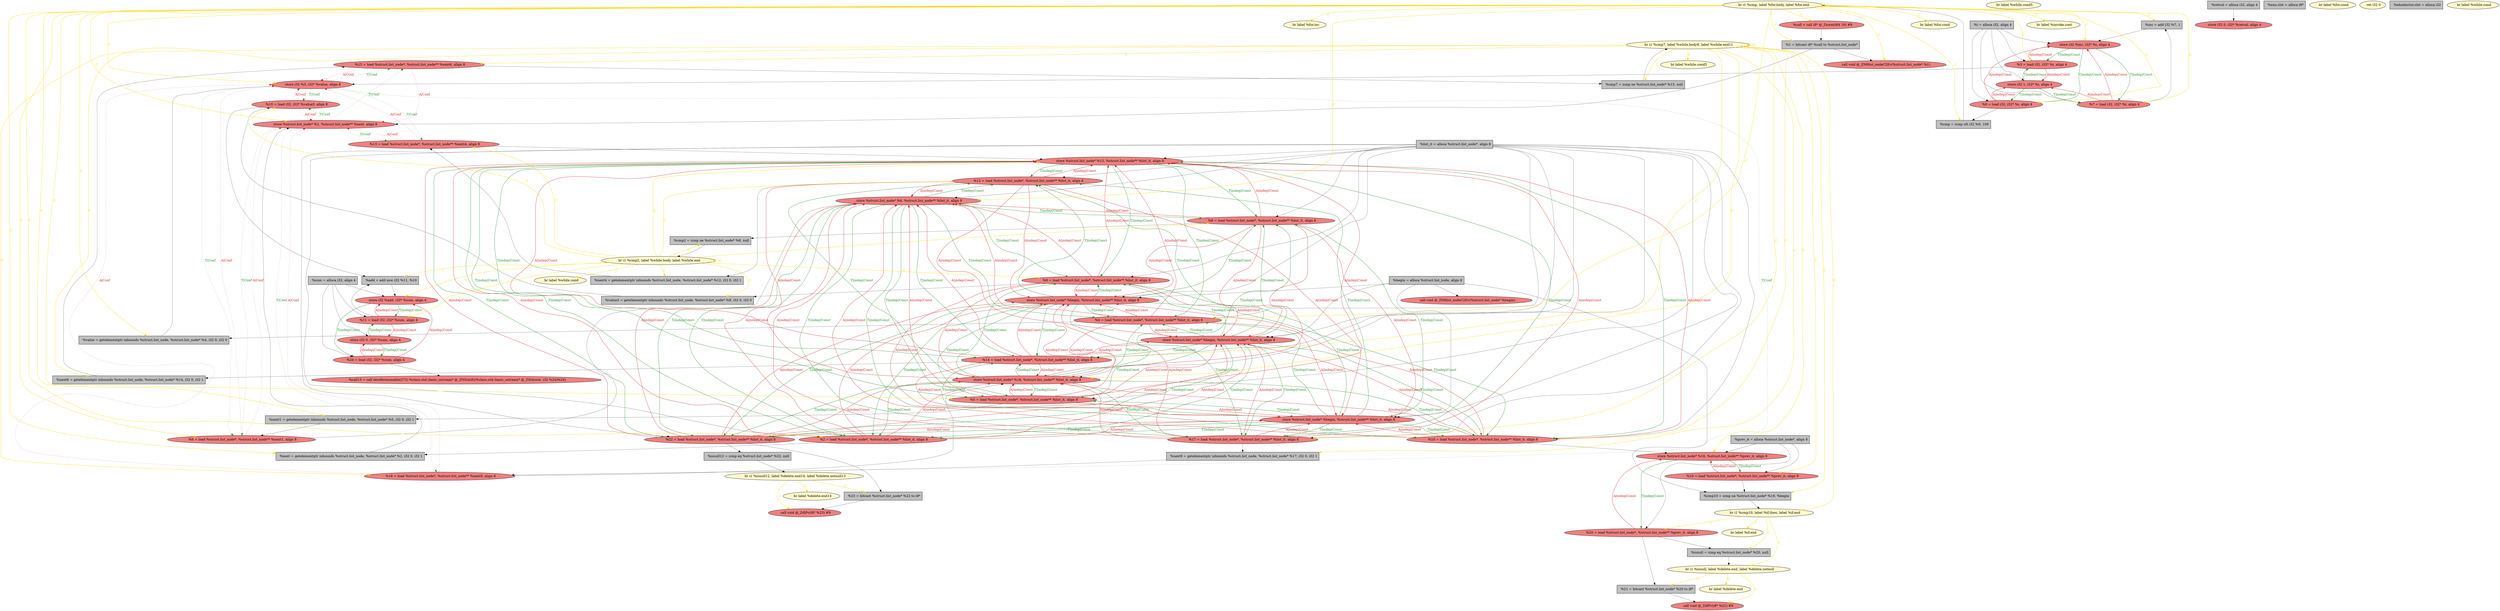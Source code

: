 
digraph G {


node100 [fillcolor=lemonchiffon,label="  br i1 %cmp7, label %while.body8, label %while.end11",shape=ellipse,style=filled ]
node97 [fillcolor=lightcoral,label="  %15 = load %struct.list_node*, %struct.list_node** %next6, align 8",shape=ellipse,style=filled ]
node99 [fillcolor=lightcoral,label="  %11 = load i32, i32* %sum, align 4",shape=ellipse,style=filled ]
node96 [fillcolor=lemonchiffon,label="  br label %delete.end",shape=ellipse,style=filled ]
node95 [fillcolor=lemonchiffon,label="  br label %while.cond5",shape=ellipse,style=filled ]
node93 [fillcolor=lightcoral,label="  store %struct.list_node* %16, %struct.list_node** %prev_it, align 8",shape=ellipse,style=filled ]
node46 [fillcolor=lightcoral,label="  %call = call i8* @_Znwm(i64 16) #8",shape=ellipse,style=filled ]
node34 [fillcolor=grey,label="  %value = getelementptr inbounds %struct.list_node, %struct.list_node* %4, i32 0, i32 0",shape=rectangle,style=filled ]
node56 [fillcolor=lightcoral,label="  %6 = load %struct.list_node*, %struct.list_node** %next1, align 8",shape=ellipse,style=filled ]
node42 [fillcolor=lightcoral,label="  store %struct.list_node* %6, %struct.list_node** %list_it, align 8",shape=ellipse,style=filled ]
node32 [fillcolor=grey,label="  %retval = alloca i32, align 4",shape=rectangle,style=filled ]
node68 [fillcolor=lightcoral,label="  call void @_ZN9list_nodeC2Ev(%struct.list_node* %begin)",shape=ellipse,style=filled ]
node38 [fillcolor=grey,label="  %1 = bitcast i8* %call to %struct.list_node*",shape=rectangle,style=filled ]
node33 [fillcolor=grey,label="  %21 = bitcast %struct.list_node* %20 to i8*",shape=rectangle,style=filled ]
node53 [fillcolor=grey,label="  %23 = bitcast %struct.list_node* %22 to i8*",shape=rectangle,style=filled ]
node43 [fillcolor=lightcoral,label="  store %struct.list_node* %18, %struct.list_node** %list_it, align 8",shape=ellipse,style=filled ]
node40 [fillcolor=lightcoral,label="  %18 = load %struct.list_node*, %struct.list_node** %next9, align 8",shape=ellipse,style=filled ]
node41 [fillcolor=lightcoral,label="  %12 = load %struct.list_node*, %struct.list_node** %list_it, align 8",shape=ellipse,style=filled ]
node62 [fillcolor=grey,label="  %list_it = alloca %struct.list_node*, align 8",shape=rectangle,style=filled ]
node50 [fillcolor=lemonchiffon,label="  br label %delete.end14",shape=ellipse,style=filled ]
node22 [fillcolor=grey,label="  %inc = add i32 %7, 1",shape=rectangle,style=filled ]
node57 [fillcolor=lemonchiffon,label="  br label %for.inc",shape=ellipse,style=filled ]
node24 [fillcolor=grey,label="  %exn.slot = alloca i8*",shape=rectangle,style=filled ]
node18 [fillcolor=grey,label="  %isnull = icmp eq %struct.list_node* %20, null",shape=rectangle,style=filled ]
node39 [fillcolor=lemonchiffon,label="  br label %if.end",shape=ellipse,style=filled ]
node45 [fillcolor=lightcoral,label="  store i32 %3, i32* %value, align 8",shape=ellipse,style=filled ]
node31 [fillcolor=grey,label="  %i = alloca i32, align 4",shape=rectangle,style=filled ]
node17 [fillcolor=lemonchiffon,label="  br i1 %isnull, label %delete.end, label %delete.notnull",shape=ellipse,style=filled ]
node72 [fillcolor=lemonchiffon,label="  br label %for.cond",shape=ellipse,style=filled ]
node92 [fillcolor=lightcoral,label="  store %struct.list_node* %begin, %struct.list_node** %list_it, align 8",shape=ellipse,style=filled ]
node70 [fillcolor=lightcoral,label="  store i32 %add, i32* %sum, align 4",shape=ellipse,style=filled ]
node36 [fillcolor=grey,label="  %cmp = icmp ult i32 %0, 100",shape=rectangle,style=filled ]
node52 [fillcolor=lemonchiffon,label="  ret i32 0",shape=ellipse,style=filled ]
node20 [fillcolor=grey,label="  %next9 = getelementptr inbounds %struct.list_node, %struct.list_node* %17, i32 0, i32 1",shape=rectangle,style=filled ]
node26 [fillcolor=grey,label="  %prev_it = alloca %struct.list_node*, align 8",shape=rectangle,style=filled ]
node29 [fillcolor=lightcoral,label="  %3 = load i32, i32* %i, align 4",shape=ellipse,style=filled ]
node35 [fillcolor=grey,label="  %ehselector.slot = alloca i32",shape=rectangle,style=filled ]
node49 [fillcolor=grey,label="  %next1 = getelementptr inbounds %struct.list_node, %struct.list_node* %5, i32 0, i32 1",shape=rectangle,style=filled ]
node64 [fillcolor=lightcoral,label="  call void @_ZdlPv(i8* %21) #9",shape=ellipse,style=filled ]
node73 [fillcolor=lightcoral,label="  store i32 1, i32* %i, align 4",shape=ellipse,style=filled ]
node89 [fillcolor=lightcoral,label="  %13 = load %struct.list_node*, %struct.list_node** %next4, align 8",shape=ellipse,style=filled ]
node15 [fillcolor=lemonchiffon,label="  br label %while.cond5",shape=ellipse,style=filled ]
node16 [fillcolor=grey,label="  %isnull12 = icmp eq %struct.list_node* %22, null",shape=rectangle,style=filled ]
node27 [fillcolor=lightcoral,label="  store %struct.list_node* %begin, %struct.list_node** %list_it, align 8",shape=ellipse,style=filled ]
node28 [fillcolor=lightcoral,label="  %7 = load i32, i32* %i, align 4",shape=ellipse,style=filled ]
node30 [fillcolor=grey,label="  %next6 = getelementptr inbounds %struct.list_node, %struct.list_node* %14, i32 0, i32 1",shape=rectangle,style=filled ]
node37 [fillcolor=grey,label="  %value3 = getelementptr inbounds %struct.list_node, %struct.list_node* %9, i32 0, i32 0",shape=rectangle,style=filled ]
node51 [fillcolor=lightcoral,label="  store %struct.list_node* %1, %struct.list_node** %next, align 8",shape=ellipse,style=filled ]
node47 [fillcolor=lightcoral,label="  call void @_ZN9list_nodeC2Ev(%struct.list_node* %1)",shape=ellipse,style=filled ]
node91 [fillcolor=lightcoral,label="  store %struct.list_node* %13, %struct.list_node** %list_it, align 8",shape=ellipse,style=filled ]
node85 [fillcolor=lightcoral,label="  %call15 = call dereferenceable(272) %class.std::basic_ostream* @_ZNSolsEi(%class.std::basic_ostream* @_ZSt4cout, i32 %24)%24)",shape=ellipse,style=filled ]
node55 [fillcolor=lightcoral,label="  call void @_ZdlPv(i8* %23) #9",shape=ellipse,style=filled ]
node58 [fillcolor=lightcoral,label="  %9 = load %struct.list_node*, %struct.list_node** %list_it, align 8",shape=ellipse,style=filled ]
node59 [fillcolor=lemonchiffon,label="  br label %for.cond",shape=ellipse,style=filled ]
node60 [fillcolor=lemonchiffon,label="  br i1 %cmp2, label %while.body, label %while.end",shape=ellipse,style=filled ]
node19 [fillcolor=lightcoral,label="  %24 = load i32, i32* %sum, align 4",shape=ellipse,style=filled ]
node63 [fillcolor=lightcoral,label="  %20 = load %struct.list_node*, %struct.list_node** %prev_it, align 8",shape=ellipse,style=filled ]
node76 [fillcolor=lemonchiffon,label="  br label %while.cond",shape=ellipse,style=filled ]
node65 [fillcolor=grey,label="  %begin = alloca %struct.list_node, align 8",shape=rectangle,style=filled ]
node44 [fillcolor=grey,label="  %next = getelementptr inbounds %struct.list_node, %struct.list_node* %2, i32 0, i32 1",shape=rectangle,style=filled ]
node66 [fillcolor=lightcoral,label="  store %struct.list_node* %begin, %struct.list_node** %list_it, align 8",shape=ellipse,style=filled ]
node21 [fillcolor=grey,label="  %cmp10 = icmp ne %struct.list_node* %19, %begin",shape=rectangle,style=filled ]
node25 [fillcolor=lightcoral,label="  store i32 %inc, i32* %i, align 4",shape=ellipse,style=filled ]
node69 [fillcolor=lightcoral,label="  %0 = load i32, i32* %i, align 4",shape=ellipse,style=filled ]
node94 [fillcolor=lemonchiffon,label="  br label %invoke.cont",shape=ellipse,style=filled ]
node81 [fillcolor=lemonchiffon,label="  br i1 %cmp10, label %if.then, label %if.end",shape=ellipse,style=filled ]
node98 [fillcolor=grey,label="  %cmp7 = icmp ne %struct.list_node* %15, null",shape=rectangle,style=filled ]
node71 [fillcolor=lightcoral,label="  store i32 0, i32* %retval, align 4",shape=ellipse,style=filled ]
node61 [fillcolor=grey,label="  %sum = alloca i32, align 4",shape=rectangle,style=filled ]
node74 [fillcolor=lightcoral,label="  %2 = load %struct.list_node*, %struct.list_node** %list_it, align 8",shape=ellipse,style=filled ]
node75 [fillcolor=lightcoral,label="  %22 = load %struct.list_node*, %struct.list_node** %list_it, align 8",shape=ellipse,style=filled ]
node86 [fillcolor=grey,label="  %cmp2 = icmp ne %struct.list_node* %8, null",shape=rectangle,style=filled ]
node90 [fillcolor=lightcoral,label="  %10 = load i32, i32* %value3, align 8",shape=ellipse,style=filled ]
node77 [fillcolor=lemonchiffon,label="  br label %while.cond",shape=ellipse,style=filled ]
node78 [fillcolor=lightcoral,label="  %17 = load %struct.list_node*, %struct.list_node** %list_it, align 8",shape=ellipse,style=filled ]
node54 [fillcolor=lightcoral,label="  %16 = load %struct.list_node*, %struct.list_node** %list_it, align 8",shape=ellipse,style=filled ]
node79 [fillcolor=lemonchiffon,label="  br i1 %cmp, label %for.body, label %for.end",shape=ellipse,style=filled ]
node67 [fillcolor=lightcoral,label="  %5 = load %struct.list_node*, %struct.list_node** %list_it, align 8",shape=ellipse,style=filled ]
node80 [fillcolor=lightcoral,label="  store i32 0, i32* %sum, align 4",shape=ellipse,style=filled ]
node82 [fillcolor=lightcoral,label="  %14 = load %struct.list_node*, %struct.list_node** %list_it, align 8",shape=ellipse,style=filled ]
node23 [fillcolor=lightcoral,label="  %19 = load %struct.list_node*, %struct.list_node** %prev_it, align 8",shape=ellipse,style=filled ]
node83 [fillcolor=lightcoral,label="  %4 = load %struct.list_node*, %struct.list_node** %list_it, align 8",shape=ellipse,style=filled ]
node84 [fillcolor=lightcoral,label="  %8 = load %struct.list_node*, %struct.list_node** %list_it, align 8",shape=ellipse,style=filled ]
node87 [fillcolor=grey,label="  %next4 = getelementptr inbounds %struct.list_node, %struct.list_node* %12, i32 0, i32 1",shape=rectangle,style=filled ]
node48 [fillcolor=lemonchiffon,label="  br i1 %isnull12, label %delete.end14, label %delete.notnull13",shape=ellipse,style=filled ]
node88 [fillcolor=grey,label="  %add = add nsw i32 %11, %10",shape=rectangle,style=filled ]

node75->node91 [style=solid,color=firebrick3,label="A|indep|Const",penwidth=1.0,fontcolor=firebrick3 ]
node25->node69 [style=solid,color=forestgreen,label="T|indep|Const",penwidth=1.0,fontcolor=forestgreen ]
node100->node82 [style=solid,color=gold,label="C",penwidth=1.0,fontcolor=gold ]
node27->node41 [style=solid,color=forestgreen,label="T|indep|Const",penwidth=1.0,fontcolor=forestgreen ]
node41->node27 [style=solid,color=firebrick3,label="A|indep|Const",penwidth=1.0,fontcolor=firebrick3 ]
node89->node45 [style=dotted,color=firebrick3,label="A|Conf",penwidth=1.0,fontcolor=firebrick3 ]
node91->node83 [style=solid,color=forestgreen,label="T|indep|Const",penwidth=1.0,fontcolor=forestgreen ]
node43->node84 [style=solid,color=forestgreen,label="T|indep|Const",penwidth=1.0,fontcolor=forestgreen ]
node74->node91 [style=solid,color=firebrick3,label="A|indep|Const",penwidth=1.0,fontcolor=firebrick3 ]
node73->node29 [style=solid,color=forestgreen,label="T|indep|Const",penwidth=1.0,fontcolor=forestgreen ]
node51->node89 [style=dotted,color=forestgreen,label="T|Conf",penwidth=1.0,fontcolor=forestgreen ]
node84->node91 [style=solid,color=firebrick3,label="A|indep|Const",penwidth=1.0,fontcolor=firebrick3 ]
node25->node29 [style=solid,color=forestgreen,label="T|indep|Const",penwidth=1.0,fontcolor=forestgreen ]
node83->node43 [style=solid,color=firebrick3,label="A|indep|Const",penwidth=1.0,fontcolor=firebrick3 ]
node27->node58 [style=solid,color=forestgreen,label="T|indep|Const",penwidth=1.0,fontcolor=forestgreen ]
node84->node92 [style=solid,color=firebrick3,label="A|indep|Const",penwidth=1.0,fontcolor=firebrick3 ]
node99->node70 [style=solid,color=firebrick3,label="A|indep|Const",penwidth=1.0,fontcolor=firebrick3 ]
node19->node70 [style=solid,color=firebrick3,label="A|indep|Const",penwidth=1.0,fontcolor=firebrick3 ]
node91->node54 [style=solid,color=forestgreen,label="T|indep|Const",penwidth=1.0,fontcolor=forestgreen ]
node92->node54 [style=solid,color=forestgreen,label="T|indep|Const",penwidth=1.0,fontcolor=forestgreen ]
node92->node83 [style=solid,color=forestgreen,label="T|indep|Const",penwidth=1.0,fontcolor=forestgreen ]
node83->node92 [style=solid,color=firebrick3,label="A|indep|Const",penwidth=1.0,fontcolor=firebrick3 ]
node90->node51 [style=dotted,color=firebrick3,label="A|Conf",penwidth=1.0,fontcolor=firebrick3 ]
node67->node27 [style=solid,color=firebrick3,label="A|indep|Const",penwidth=1.0,fontcolor=firebrick3 ]
node26->node63 [style=solid,color=black,label="",penwidth=0.5,fontcolor=black ]
node75->node27 [style=solid,color=firebrick3,label="A|indep|Const",penwidth=1.0,fontcolor=firebrick3 ]
node27->node75 [style=solid,color=forestgreen,label="T|indep|Const",penwidth=1.0,fontcolor=forestgreen ]
node83->node27 [style=solid,color=firebrick3,label="A|indep|Const",penwidth=1.0,fontcolor=firebrick3 ]
node28->node73 [style=solid,color=firebrick3,label="A|indep|Const",penwidth=1.0,fontcolor=firebrick3 ]
node74->node44 [style=solid,color=black,label="",penwidth=0.5,fontcolor=black ]
node21->node81 [style=solid,color=black,label="",penwidth=0.5,fontcolor=black ]
node49->node56 [style=solid,color=black,label="",penwidth=0.5,fontcolor=black ]
node54->node93 [style=solid,color=black,label="",penwidth=0.5,fontcolor=black ]
node62->node92 [style=solid,color=black,label="",penwidth=0.5,fontcolor=black ]
node92->node84 [style=solid,color=forestgreen,label="T|indep|Const",penwidth=1.0,fontcolor=forestgreen ]
node58->node37 [style=solid,color=black,label="",penwidth=0.5,fontcolor=black ]
node30->node97 [style=solid,color=black,label="",penwidth=0.5,fontcolor=black ]
node84->node27 [style=solid,color=firebrick3,label="A|indep|Const",penwidth=1.0,fontcolor=firebrick3 ]
node27->node84 [style=solid,color=forestgreen,label="T|indep|Const",penwidth=1.0,fontcolor=forestgreen ]
node19->node85 [style=solid,color=black,label="",penwidth=0.5,fontcolor=black ]
node42->node54 [style=solid,color=forestgreen,label="T|indep|Const",penwidth=1.0,fontcolor=forestgreen ]
node91->node82 [style=solid,color=forestgreen,label="T|indep|Const",penwidth=1.0,fontcolor=forestgreen ]
node92->node58 [style=solid,color=forestgreen,label="T|indep|Const",penwidth=1.0,fontcolor=forestgreen ]
node66->node75 [style=solid,color=forestgreen,label="T|indep|Const",penwidth=1.0,fontcolor=forestgreen ]
node75->node66 [style=solid,color=firebrick3,label="A|indep|Const",penwidth=1.0,fontcolor=firebrick3 ]
node82->node42 [style=solid,color=firebrick3,label="A|indep|Const",penwidth=1.0,fontcolor=firebrick3 ]
node42->node82 [style=solid,color=forestgreen,label="T|indep|Const",penwidth=1.0,fontcolor=forestgreen ]
node16->node48 [style=solid,color=black,label="",penwidth=0.5,fontcolor=black ]
node62->node84 [style=solid,color=black,label="",penwidth=0.5,fontcolor=black ]
node82->node30 [style=solid,color=black,label="",penwidth=0.5,fontcolor=black ]
node65->node92 [style=solid,color=black,label="",penwidth=0.5,fontcolor=black ]
node78->node27 [style=solid,color=firebrick3,label="A|indep|Const",penwidth=1.0,fontcolor=firebrick3 ]
node27->node78 [style=solid,color=forestgreen,label="T|indep|Const",penwidth=1.0,fontcolor=forestgreen ]
node46->node38 [style=solid,color=black,label="",penwidth=0.5,fontcolor=black ]
node44->node51 [style=solid,color=black,label="",penwidth=0.5,fontcolor=black ]
node28->node25 [style=solid,color=firebrick3,label="A|indep|Const",penwidth=1.0,fontcolor=firebrick3 ]
node89->node51 [style=dotted,color=firebrick3,label="A|Conf",penwidth=1.0,fontcolor=firebrick3 ]
node25->node28 [style=solid,color=forestgreen,label="T|indep|Const",penwidth=1.0,fontcolor=forestgreen ]
node78->node20 [style=solid,color=black,label="",penwidth=0.5,fontcolor=black ]
node87->node89 [style=solid,color=black,label="",penwidth=0.5,fontcolor=black ]
node48->node53 [style=solid,color=gold,label="C",penwidth=1.0,fontcolor=gold ]
node89->node91 [style=solid,color=black,label="",penwidth=0.5,fontcolor=black ]
node27->node74 [style=solid,color=forestgreen,label="T|indep|Const",penwidth=1.0,fontcolor=forestgreen ]
node100->node93 [style=solid,color=gold,label="C",penwidth=1.0,fontcolor=gold ]
node100->node97 [style=solid,color=gold,label="C",penwidth=1.0,fontcolor=gold ]
node54->node43 [style=solid,color=firebrick3,label="A|indep|Const",penwidth=1.0,fontcolor=firebrick3 ]
node43->node54 [style=solid,color=forestgreen,label="T|indep|Const",penwidth=1.0,fontcolor=forestgreen ]
node28->node22 [style=solid,color=black,label="",penwidth=0.5,fontcolor=black ]
node20->node40 [style=solid,color=black,label="",penwidth=0.5,fontcolor=black ]
node99->node88 [style=solid,color=black,label="",penwidth=0.5,fontcolor=black ]
node27->node54 [style=solid,color=forestgreen,label="T|indep|Const",penwidth=1.0,fontcolor=forestgreen ]
node54->node27 [style=solid,color=firebrick3,label="A|indep|Const",penwidth=1.0,fontcolor=firebrick3 ]
node91->node78 [style=solid,color=forestgreen,label="T|indep|Const",penwidth=1.0,fontcolor=forestgreen ]
node62->node54 [style=solid,color=black,label="",penwidth=0.5,fontcolor=black ]
node75->node16 [style=solid,color=black,label="",penwidth=0.5,fontcolor=black ]
node43->node83 [style=solid,color=forestgreen,label="T|indep|Const",penwidth=1.0,fontcolor=forestgreen ]
node40->node51 [style=dotted,color=firebrick3,label="A|Conf",penwidth=1.0,fontcolor=firebrick3 ]
node56->node51 [style=dotted,color=firebrick3,label="A|Conf",penwidth=1.0,fontcolor=firebrick3 ]
node18->node17 [style=solid,color=black,label="",penwidth=0.5,fontcolor=black ]
node83->node34 [style=solid,color=black,label="",penwidth=0.5,fontcolor=black ]
node79->node94 [style=solid,color=gold,label="C",penwidth=1.0,fontcolor=gold ]
node62->node43 [style=solid,color=black,label="",penwidth=0.5,fontcolor=black ]
node38->node51 [style=solid,color=black,label="",penwidth=0.5,fontcolor=black ]
node60->node86 [style=solid,color=gold,label="C",penwidth=1.0,fontcolor=gold ]
node27->node82 [style=solid,color=forestgreen,label="T|indep|Const",penwidth=1.0,fontcolor=forestgreen ]
node82->node27 [style=solid,color=firebrick3,label="A|indep|Const",penwidth=1.0,fontcolor=firebrick3 ]
node83->node42 [style=solid,color=firebrick3,label="A|indep|Const",penwidth=1.0,fontcolor=firebrick3 ]
node67->node66 [style=solid,color=firebrick3,label="A|indep|Const",penwidth=1.0,fontcolor=firebrick3 ]
node91->node67 [style=solid,color=forestgreen,label="T|indep|Const",penwidth=1.0,fontcolor=forestgreen ]
node17->node96 [style=solid,color=gold,label="C",penwidth=1.0,fontcolor=gold ]
node100->node40 [style=solid,color=gold,label="C",penwidth=1.0,fontcolor=gold ]
node67->node91 [style=solid,color=firebrick3,label="A|indep|Const",penwidth=1.0,fontcolor=firebrick3 ]
node26->node93 [style=solid,color=black,label="",penwidth=0.5,fontcolor=black ]
node40->node45 [style=dotted,color=firebrick3,label="A|Conf",penwidth=1.0,fontcolor=firebrick3 ]
node78->node66 [style=solid,color=firebrick3,label="A|indep|Const",penwidth=1.0,fontcolor=firebrick3 ]
node66->node78 [style=solid,color=forestgreen,label="T|indep|Const",penwidth=1.0,fontcolor=forestgreen ]
node67->node49 [style=solid,color=black,label="",penwidth=0.5,fontcolor=black ]
node63->node93 [style=solid,color=firebrick3,label="A|indep|Const",penwidth=1.0,fontcolor=firebrick3 ]
node60->node99 [style=solid,color=gold,label="C",penwidth=1.0,fontcolor=gold ]
node81->node17 [style=solid,color=gold,label="C",penwidth=1.0,fontcolor=gold ]
node73->node69 [style=solid,color=forestgreen,label="T|indep|Const",penwidth=1.0,fontcolor=forestgreen ]
node54->node66 [style=solid,color=firebrick3,label="A|indep|Const",penwidth=1.0,fontcolor=firebrick3 ]
node37->node90 [style=solid,color=black,label="",penwidth=0.5,fontcolor=black ]
node17->node33 [style=solid,color=gold,label="C",penwidth=1.0,fontcolor=gold ]
node66->node54 [style=solid,color=forestgreen,label="T|indep|Const",penwidth=1.0,fontcolor=forestgreen ]
node60->node84 [style=solid,color=gold,label="C",penwidth=1.0,fontcolor=gold ]
node99->node80 [style=solid,color=firebrick3,label="A|indep|Const",penwidth=1.0,fontcolor=firebrick3 ]
node100->node15 [style=solid,color=gold,label="C",penwidth=1.0,fontcolor=gold ]
node79->node25 [style=solid,color=gold,label="C",penwidth=1.0,fontcolor=gold ]
node79->node47 [style=solid,color=gold,label="C",penwidth=1.0,fontcolor=gold ]
node84->node86 [style=solid,color=black,label="",penwidth=0.5,fontcolor=black ]
node58->node43 [style=solid,color=firebrick3,label="A|indep|Const",penwidth=1.0,fontcolor=firebrick3 ]
node62->node27 [style=solid,color=black,label="",penwidth=0.5,fontcolor=black ]
node66->node74 [style=solid,color=forestgreen,label="T|indep|Const",penwidth=1.0,fontcolor=forestgreen ]
node69->node36 [style=solid,color=black,label="",penwidth=0.5,fontcolor=black ]
node41->node91 [style=solid,color=firebrick3,label="A|indep|Const",penwidth=1.0,fontcolor=firebrick3 ]
node60->node58 [style=solid,color=gold,label="C",penwidth=1.0,fontcolor=gold ]
node56->node42 [style=solid,color=black,label="",penwidth=0.5,fontcolor=black ]
node80->node99 [style=solid,color=forestgreen,label="T|indep|Const",penwidth=1.0,fontcolor=forestgreen ]
node42->node58 [style=solid,color=forestgreen,label="T|indep|Const",penwidth=1.0,fontcolor=forestgreen ]
node58->node66 [style=solid,color=firebrick3,label="A|indep|Const",penwidth=1.0,fontcolor=firebrick3 ]
node82->node66 [style=solid,color=firebrick3,label="A|indep|Const",penwidth=1.0,fontcolor=firebrick3 ]
node19->node80 [style=solid,color=firebrick3,label="A|indep|Const",penwidth=1.0,fontcolor=firebrick3 ]
node65->node66 [style=solid,color=black,label="",penwidth=0.5,fontcolor=black ]
node92->node41 [style=solid,color=forestgreen,label="T|indep|Const",penwidth=1.0,fontcolor=forestgreen ]
node41->node87 [style=solid,color=black,label="",penwidth=0.5,fontcolor=black ]
node48->node55 [style=solid,color=gold,label="C",penwidth=1.0,fontcolor=gold ]
node70->node99 [style=solid,color=forestgreen,label="T|indep|Const",penwidth=1.0,fontcolor=forestgreen ]
node100->node78 [style=solid,color=gold,label="C",penwidth=1.0,fontcolor=gold ]
node79->node59 [style=solid,color=gold,label="C",penwidth=1.0,fontcolor=gold ]
node22->node25 [style=solid,color=black,label="",penwidth=0.5,fontcolor=black ]
node79->node57 [style=solid,color=gold,label="C",penwidth=1.0,fontcolor=gold ]
node60->node60 [style=solid,color=gold,label="C",penwidth=1.0,fontcolor=gold ]
node81->node18 [style=solid,color=gold,label="C",penwidth=1.0,fontcolor=gold ]
node51->node56 [style=dotted,color=forestgreen,label="T|Conf",penwidth=1.0,fontcolor=forestgreen ]
node82->node43 [style=solid,color=firebrick3,label="A|indep|Const",penwidth=1.0,fontcolor=firebrick3 ]
node100->node23 [style=solid,color=gold,label="C",penwidth=1.0,fontcolor=gold ]
node60->node89 [style=solid,color=gold,label="C",penwidth=1.0,fontcolor=gold ]
node54->node42 [style=solid,color=firebrick3,label="A|indep|Const",penwidth=1.0,fontcolor=firebrick3 ]
node79->node28 [style=solid,color=gold,label="C",penwidth=1.0,fontcolor=gold ]
node79->node79 [style=solid,color=gold,label="C",penwidth=1.0,fontcolor=gold ]
node40->node43 [style=solid,color=black,label="",penwidth=0.5,fontcolor=black ]
node79->node42 [style=solid,color=gold,label="C",penwidth=1.0,fontcolor=gold ]
node17->node64 [style=solid,color=gold,label="C",penwidth=1.0,fontcolor=gold ]
node31->node29 [style=solid,color=black,label="",penwidth=0.5,fontcolor=black ]
node43->node58 [style=solid,color=forestgreen,label="T|indep|Const",penwidth=1.0,fontcolor=forestgreen ]
node84->node43 [style=solid,color=firebrick3,label="A|indep|Const",penwidth=1.0,fontcolor=firebrick3 ]
node79->node34 [style=solid,color=gold,label="C",penwidth=1.0,fontcolor=gold ]
node79->node29 [style=solid,color=gold,label="C",penwidth=1.0,fontcolor=gold ]
node29->node45 [style=solid,color=black,label="",penwidth=0.5,fontcolor=black ]
node79->node46 [style=solid,color=gold,label="C",penwidth=1.0,fontcolor=gold ]
node38->node47 [style=solid,color=black,label="",penwidth=0.5,fontcolor=black ]
node43->node67 [style=solid,color=forestgreen,label="T|indep|Const",penwidth=1.0,fontcolor=forestgreen ]
node81->node63 [style=solid,color=gold,label="C",penwidth=1.0,fontcolor=gold ]
node45->node40 [style=dotted,color=forestgreen,label="T|Conf",penwidth=1.0,fontcolor=forestgreen ]
node79->node69 [style=solid,color=gold,label="C",penwidth=1.0,fontcolor=gold ]
node79->node51 [style=solid,color=gold,label="C",penwidth=1.0,fontcolor=gold ]
node45->node89 [style=dotted,color=forestgreen,label="T|Conf",penwidth=1.0,fontcolor=forestgreen ]
node97->node98 [style=solid,color=black,label="",penwidth=0.5,fontcolor=black ]
node60->node90 [style=solid,color=gold,label="C",penwidth=1.0,fontcolor=gold ]
node69->node25 [style=solid,color=firebrick3,label="A|indep|Const",penwidth=1.0,fontcolor=firebrick3 ]
node78->node42 [style=solid,color=firebrick3,label="A|indep|Const",penwidth=1.0,fontcolor=firebrick3 ]
node42->node75 [style=solid,color=forestgreen,label="T|indep|Const",penwidth=1.0,fontcolor=forestgreen ]
node86->node60 [style=solid,color=black,label="",penwidth=0.5,fontcolor=black ]
node45->node97 [style=dotted,color=forestgreen,label="T|Conf",penwidth=1.0,fontcolor=forestgreen ]
node100->node43 [style=solid,color=gold,label="C",penwidth=1.0,fontcolor=gold ]
node84->node42 [style=solid,color=firebrick3,label="A|indep|Const",penwidth=1.0,fontcolor=firebrick3 ]
node100->node100 [style=solid,color=gold,label="C",penwidth=1.0,fontcolor=gold ]
node41->node92 [style=solid,color=firebrick3,label="A|indep|Const",penwidth=1.0,fontcolor=firebrick3 ]
node60->node88 [style=solid,color=gold,label="C",penwidth=1.0,fontcolor=gold ]
node60->node70 [style=solid,color=gold,label="C",penwidth=1.0,fontcolor=gold ]
node31->node28 [style=solid,color=black,label="",penwidth=0.5,fontcolor=black ]
node70->node19 [style=solid,color=forestgreen,label="T|indep|Const",penwidth=1.0,fontcolor=forestgreen ]
node66->node84 [style=solid,color=forestgreen,label="T|indep|Const",penwidth=1.0,fontcolor=forestgreen ]
node67->node92 [style=solid,color=firebrick3,label="A|indep|Const",penwidth=1.0,fontcolor=firebrick3 ]
node83->node66 [style=solid,color=firebrick3,label="A|indep|Const",penwidth=1.0,fontcolor=firebrick3 ]
node60->node37 [style=solid,color=gold,label="C",penwidth=1.0,fontcolor=gold ]
node92->node67 [style=solid,color=forestgreen,label="T|indep|Const",penwidth=1.0,fontcolor=forestgreen ]
node79->node56 [style=solid,color=gold,label="C",penwidth=1.0,fontcolor=gold ]
node60->node41 [style=solid,color=gold,label="C",penwidth=1.0,fontcolor=gold ]
node79->node38 [style=solid,color=gold,label="C",penwidth=1.0,fontcolor=gold ]
node51->node97 [style=dotted,color=forestgreen,label="T|Conf",penwidth=1.0,fontcolor=forestgreen ]
node100->node30 [style=solid,color=gold,label="C",penwidth=1.0,fontcolor=gold ]
node23->node93 [style=solid,color=firebrick3,label="A|indep|Const",penwidth=1.0,fontcolor=firebrick3 ]
node91->node41 [style=solid,color=forestgreen,label="T|indep|Const",penwidth=1.0,fontcolor=forestgreen ]
node74->node66 [style=solid,color=firebrick3,label="A|indep|Const",penwidth=1.0,fontcolor=firebrick3 ]
node66->node58 [style=solid,color=forestgreen,label="T|indep|Const",penwidth=1.0,fontcolor=forestgreen ]
node65->node68 [style=solid,color=black,label="",penwidth=0.5,fontcolor=black ]
node42->node83 [style=solid,color=forestgreen,label="T|indep|Const",penwidth=1.0,fontcolor=forestgreen ]
node79->node49 [style=solid,color=gold,label="C",penwidth=1.0,fontcolor=gold ]
node23->node21 [style=solid,color=black,label="",penwidth=0.5,fontcolor=black ]
node66->node67 [style=solid,color=forestgreen,label="T|indep|Const",penwidth=1.0,fontcolor=forestgreen ]
node42->node41 [style=solid,color=forestgreen,label="T|indep|Const",penwidth=1.0,fontcolor=forestgreen ]
node79->node67 [style=solid,color=gold,label="C",penwidth=1.0,fontcolor=gold ]
node66->node82 [style=solid,color=forestgreen,label="T|indep|Const",penwidth=1.0,fontcolor=forestgreen ]
node41->node66 [style=solid,color=firebrick3,label="A|indep|Const",penwidth=1.0,fontcolor=firebrick3 ]
node79->node45 [style=solid,color=gold,label="C",penwidth=1.0,fontcolor=gold ]
node60->node77 [style=solid,color=gold,label="C",penwidth=1.0,fontcolor=gold ]
node91->node84 [style=solid,color=forestgreen,label="T|indep|Const",penwidth=1.0,fontcolor=forestgreen ]
node79->node83 [style=solid,color=gold,label="C",penwidth=1.0,fontcolor=gold ]
node29->node73 [style=solid,color=firebrick3,label="A|indep|Const",penwidth=1.0,fontcolor=firebrick3 ]
node45->node90 [style=dotted,color=forestgreen,label="T|Conf",penwidth=1.0,fontcolor=forestgreen ]
node58->node27 [style=solid,color=firebrick3,label="A|indep|Const",penwidth=1.0,fontcolor=firebrick3 ]
node100->node20 [style=solid,color=gold,label="C",penwidth=1.0,fontcolor=gold ]
node65->node21 [style=solid,color=black,label="",penwidth=0.5,fontcolor=black ]
node60->node87 [style=solid,color=gold,label="C",penwidth=1.0,fontcolor=gold ]
node32->node71 [style=solid,color=black,label="",penwidth=0.5,fontcolor=black ]
node61->node70 [style=solid,color=black,label="",penwidth=0.5,fontcolor=black ]
node79->node22 [style=solid,color=gold,label="C",penwidth=1.0,fontcolor=gold ]
node74->node43 [style=solid,color=firebrick3,label="A|indep|Const",penwidth=1.0,fontcolor=firebrick3 ]
node97->node45 [style=dotted,color=firebrick3,label="A|Conf",penwidth=1.0,fontcolor=firebrick3 ]
node91->node74 [style=solid,color=forestgreen,label="T|indep|Const",penwidth=1.0,fontcolor=forestgreen ]
node92->node74 [style=solid,color=forestgreen,label="T|indep|Const",penwidth=1.0,fontcolor=forestgreen ]
node69->node73 [style=solid,color=firebrick3,label="A|indep|Const",penwidth=1.0,fontcolor=firebrick3 ]
node51->node90 [style=dotted,color=forestgreen,label="T|Conf",penwidth=1.0,fontcolor=forestgreen ]
node97->node51 [style=dotted,color=firebrick3,label="A|Conf",penwidth=1.0,fontcolor=firebrick3 ]
node27->node67 [style=solid,color=forestgreen,label="T|indep|Const",penwidth=1.0,fontcolor=forestgreen ]
node88->node70 [style=solid,color=black,label="",penwidth=0.5,fontcolor=black ]
node67->node42 [style=solid,color=firebrick3,label="A|indep|Const",penwidth=1.0,fontcolor=firebrick3 ]
node54->node92 [style=solid,color=firebrick3,label="A|indep|Const",penwidth=1.0,fontcolor=firebrick3 ]
node62->node67 [style=solid,color=black,label="",penwidth=0.5,fontcolor=black ]
node62->node58 [style=solid,color=black,label="",penwidth=0.5,fontcolor=black ]
node62->node74 [style=solid,color=black,label="",penwidth=0.5,fontcolor=black ]
node58->node42 [style=solid,color=firebrick3,label="A|indep|Const",penwidth=1.0,fontcolor=firebrick3 ]
node75->node42 [style=solid,color=firebrick3,label="A|indep|Const",penwidth=1.0,fontcolor=firebrick3 ]
node26->node23 [style=solid,color=black,label="",penwidth=0.5,fontcolor=black ]
node42->node84 [style=solid,color=forestgreen,label="T|indep|Const",penwidth=1.0,fontcolor=forestgreen ]
node79->node36 [style=solid,color=gold,label="C",penwidth=1.0,fontcolor=gold ]
node74->node92 [style=solid,color=firebrick3,label="A|indep|Const",penwidth=1.0,fontcolor=firebrick3 ]
node36->node79 [style=solid,color=black,label="",penwidth=0.5,fontcolor=black ]
node61->node19 [style=solid,color=black,label="",penwidth=0.5,fontcolor=black ]
node31->node25 [style=solid,color=black,label="",penwidth=0.5,fontcolor=black ]
node34->node45 [style=solid,color=black,label="",penwidth=0.5,fontcolor=black ]
node75->node53 [style=solid,color=black,label="",penwidth=0.5,fontcolor=black ]
node31->node69 [style=solid,color=black,label="",penwidth=0.5,fontcolor=black ]
node60->node91 [style=solid,color=gold,label="C",penwidth=1.0,fontcolor=gold ]
node73->node28 [style=solid,color=forestgreen,label="T|indep|Const",penwidth=1.0,fontcolor=forestgreen ]
node62->node83 [style=solid,color=black,label="",penwidth=0.5,fontcolor=black ]
node91->node75 [style=solid,color=forestgreen,label="T|indep|Const",penwidth=1.0,fontcolor=forestgreen ]
node62->node78 [style=solid,color=black,label="",penwidth=0.5,fontcolor=black ]
node83->node91 [style=solid,color=firebrick3,label="A|indep|Const",penwidth=1.0,fontcolor=firebrick3 ]
node27->node83 [style=solid,color=forestgreen,label="T|indep|Const",penwidth=1.0,fontcolor=forestgreen ]
node67->node43 [style=solid,color=firebrick3,label="A|indep|Const",penwidth=1.0,fontcolor=firebrick3 ]
node100->node54 [style=solid,color=gold,label="C",penwidth=1.0,fontcolor=gold ]
node80->node19 [style=solid,color=forestgreen,label="T|indep|Const",penwidth=1.0,fontcolor=forestgreen ]
node62->node41 [style=solid,color=black,label="",penwidth=0.5,fontcolor=black ]
node100->node98 [style=solid,color=gold,label="C",penwidth=1.0,fontcolor=gold ]
node42->node67 [style=solid,color=forestgreen,label="T|indep|Const",penwidth=1.0,fontcolor=forestgreen ]
node43->node78 [style=solid,color=forestgreen,label="T|indep|Const",penwidth=1.0,fontcolor=forestgreen ]
node54->node91 [style=solid,color=firebrick3,label="A|indep|Const",penwidth=1.0,fontcolor=firebrick3 ]
node98->node100 [style=solid,color=black,label="",penwidth=0.5,fontcolor=black ]
node61->node99 [style=solid,color=black,label="",penwidth=0.5,fontcolor=black ]
node63->node18 [style=solid,color=black,label="",penwidth=0.5,fontcolor=black ]
node65->node27 [style=solid,color=black,label="",penwidth=0.5,fontcolor=black ]
node43->node74 [style=solid,color=forestgreen,label="T|indep|Const",penwidth=1.0,fontcolor=forestgreen ]
node74->node42 [style=solid,color=firebrick3,label="A|indep|Const",penwidth=1.0,fontcolor=firebrick3 ]
node75->node43 [style=solid,color=firebrick3,label="A|indep|Const",penwidth=1.0,fontcolor=firebrick3 ]
node42->node78 [style=solid,color=forestgreen,label="T|indep|Const",penwidth=1.0,fontcolor=forestgreen ]
node78->node43 [style=solid,color=firebrick3,label="A|indep|Const",penwidth=1.0,fontcolor=firebrick3 ]
node43->node75 [style=solid,color=forestgreen,label="T|indep|Const",penwidth=1.0,fontcolor=forestgreen ]
node78->node91 [style=solid,color=firebrick3,label="A|indep|Const",penwidth=1.0,fontcolor=firebrick3 ]
node90->node45 [style=dotted,color=firebrick3,label="A|Conf",penwidth=1.0,fontcolor=firebrick3 ]
node41->node42 [style=solid,color=firebrick3,label="A|indep|Const",penwidth=1.0,fontcolor=firebrick3 ]
node62->node75 [style=solid,color=black,label="",penwidth=0.5,fontcolor=black ]
node74->node27 [style=solid,color=firebrick3,label="A|indep|Const",penwidth=1.0,fontcolor=firebrick3 ]
node84->node66 [style=solid,color=firebrick3,label="A|indep|Const",penwidth=1.0,fontcolor=firebrick3 ]
node66->node83 [style=solid,color=forestgreen,label="T|indep|Const",penwidth=1.0,fontcolor=forestgreen ]
node62->node42 [style=solid,color=black,label="",penwidth=0.5,fontcolor=black ]
node45->node56 [style=dotted,color=forestgreen,label="T|Conf",penwidth=1.0,fontcolor=forestgreen ]
node63->node33 [style=solid,color=black,label="",penwidth=0.5,fontcolor=black ]
node33->node64 [style=solid,color=black,label="",penwidth=0.5,fontcolor=black ]
node79->node44 [style=solid,color=gold,label="C",penwidth=1.0,fontcolor=gold ]
node56->node45 [style=dotted,color=firebrick3,label="A|Conf",penwidth=1.0,fontcolor=firebrick3 ]
node93->node63 [style=solid,color=forestgreen,label="T|indep|Const",penwidth=1.0,fontcolor=forestgreen ]
node58->node92 [style=solid,color=firebrick3,label="A|indep|Const",penwidth=1.0,fontcolor=firebrick3 ]
node41->node43 [style=solid,color=firebrick3,label="A|indep|Const",penwidth=1.0,fontcolor=firebrick3 ]
node29->node25 [style=solid,color=firebrick3,label="A|indep|Const",penwidth=1.0,fontcolor=firebrick3 ]
node61->node80 [style=solid,color=black,label="",penwidth=0.5,fontcolor=black ]
node93->node23 [style=solid,color=forestgreen,label="T|indep|Const",penwidth=1.0,fontcolor=forestgreen ]
node43->node41 [style=solid,color=forestgreen,label="T|indep|Const",penwidth=1.0,fontcolor=forestgreen ]
node43->node82 [style=solid,color=forestgreen,label="T|indep|Const",penwidth=1.0,fontcolor=forestgreen ]
node100->node21 [style=solid,color=gold,label="C",penwidth=1.0,fontcolor=gold ]
node82->node91 [style=solid,color=firebrick3,label="A|indep|Const",penwidth=1.0,fontcolor=firebrick3 ]
node62->node66 [style=solid,color=black,label="",penwidth=0.5,fontcolor=black ]
node51->node40 [style=dotted,color=forestgreen,label="T|Conf",penwidth=1.0,fontcolor=forestgreen ]
node92->node75 [style=solid,color=forestgreen,label="T|indep|Const",penwidth=1.0,fontcolor=forestgreen ]
node42->node74 [style=solid,color=forestgreen,label="T|indep|Const",penwidth=1.0,fontcolor=forestgreen ]
node81->node39 [style=solid,color=gold,label="C",penwidth=1.0,fontcolor=gold ]
node78->node92 [style=solid,color=firebrick3,label="A|indep|Const",penwidth=1.0,fontcolor=firebrick3 ]
node48->node50 [style=solid,color=gold,label="C",penwidth=1.0,fontcolor=gold ]
node92->node78 [style=solid,color=forestgreen,label="T|indep|Const",penwidth=1.0,fontcolor=forestgreen ]
node92->node82 [style=solid,color=forestgreen,label="T|indep|Const",penwidth=1.0,fontcolor=forestgreen ]
node100->node81 [style=solid,color=gold,label="C",penwidth=1.0,fontcolor=gold ]
node66->node41 [style=solid,color=forestgreen,label="T|indep|Const",penwidth=1.0,fontcolor=forestgreen ]
node58->node91 [style=solid,color=firebrick3,label="A|indep|Const",penwidth=1.0,fontcolor=firebrick3 ]
node91->node58 [style=solid,color=forestgreen,label="T|indep|Const",penwidth=1.0,fontcolor=forestgreen ]
node82->node92 [style=solid,color=firebrick3,label="A|indep|Const",penwidth=1.0,fontcolor=firebrick3 ]
node62->node82 [style=solid,color=black,label="",penwidth=0.5,fontcolor=black ]
node62->node91 [style=solid,color=black,label="",penwidth=0.5,fontcolor=black ]
node90->node88 [style=solid,color=black,label="",penwidth=0.5,fontcolor=black ]
node31->node73 [style=solid,color=black,label="",penwidth=0.5,fontcolor=black ]
node75->node92 [style=solid,color=firebrick3,label="A|indep|Const",penwidth=1.0,fontcolor=firebrick3 ]
node79->node74 [style=solid,color=gold,label="C",penwidth=1.0,fontcolor=gold ]
node53->node55 [style=solid,color=black,label="",penwidth=0.5,fontcolor=black ]


}
